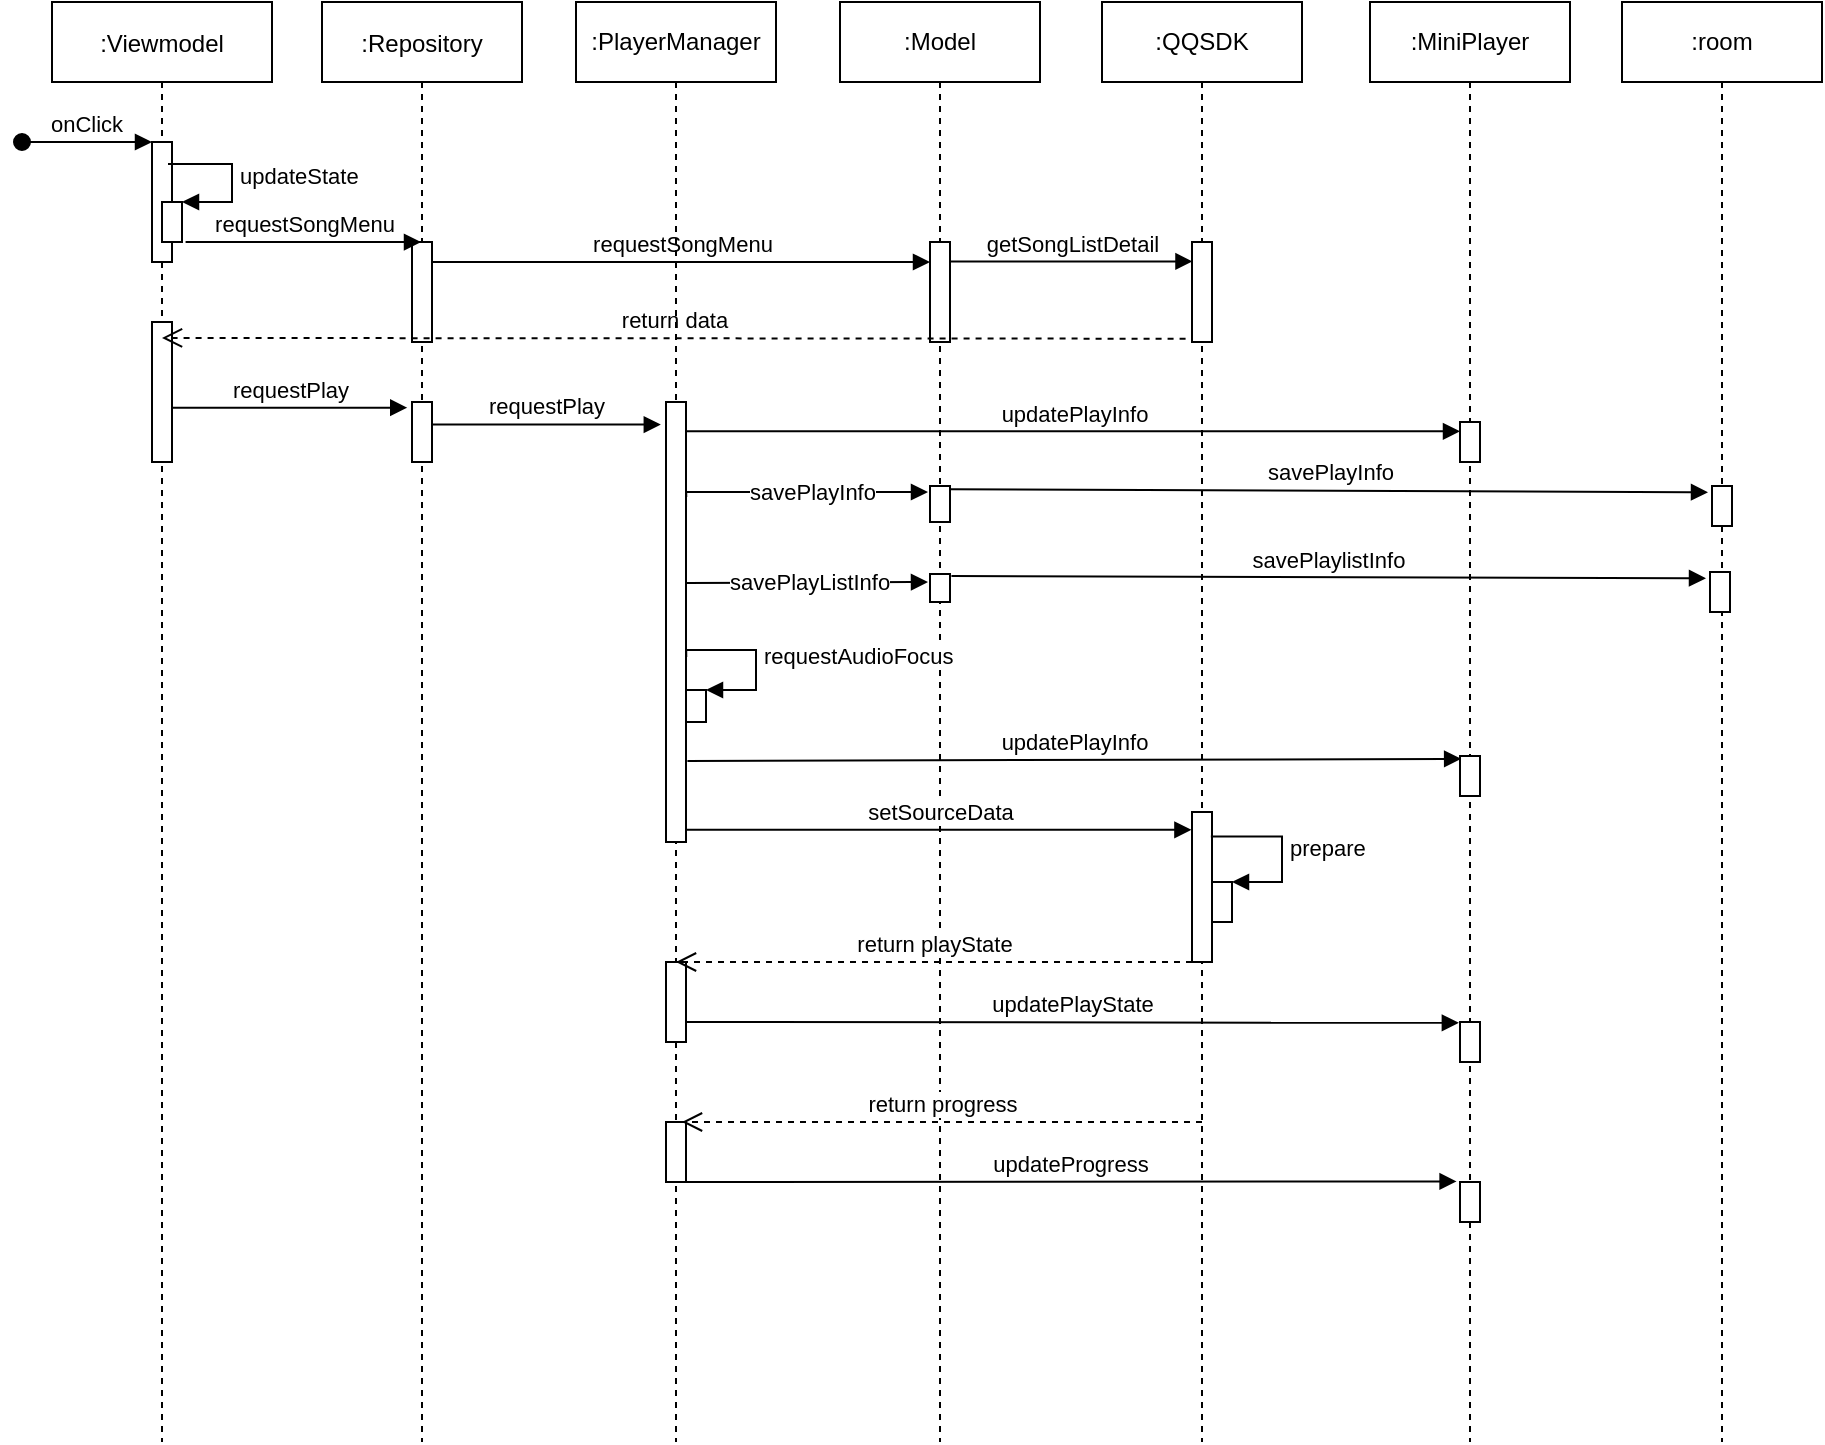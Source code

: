 <mxfile version="15.5.9" type="github">
  <diagram id="kgpKYQtTHZ0yAKxKKP6v" name="推荐歌单播放按钮">
    <mxGraphModel dx="1137" dy="648" grid="1" gridSize="10" guides="1" tooltips="1" connect="1" arrows="1" fold="1" page="1" pageScale="1" pageWidth="850" pageHeight="1100" math="0" shadow="0">
      <root>
        <mxCell id="0" />
        <mxCell id="1" parent="0" />
        <mxCell id="3nuBFxr9cyL0pnOWT2aG-1" value=":Viewmodel" style="shape=umlLifeline;perimeter=lifelinePerimeter;container=1;collapsible=0;recursiveResize=0;rounded=0;shadow=0;strokeWidth=1;" parent="1" vertex="1">
          <mxGeometry x="75" y="80" width="110" height="720" as="geometry" />
        </mxCell>
        <mxCell id="3nuBFxr9cyL0pnOWT2aG-2" value="" style="points=[];perimeter=orthogonalPerimeter;rounded=0;shadow=0;strokeWidth=1;" parent="3nuBFxr9cyL0pnOWT2aG-1" vertex="1">
          <mxGeometry x="50" y="70" width="10" height="60" as="geometry" />
        </mxCell>
        <mxCell id="3nuBFxr9cyL0pnOWT2aG-3" value="onClick" style="verticalAlign=bottom;startArrow=oval;endArrow=block;startSize=8;shadow=0;strokeWidth=1;" parent="3nuBFxr9cyL0pnOWT2aG-1" target="3nuBFxr9cyL0pnOWT2aG-2" edge="1">
          <mxGeometry relative="1" as="geometry">
            <mxPoint x="-15" y="70" as="sourcePoint" />
          </mxGeometry>
        </mxCell>
        <mxCell id="Qp0r34Nz9aP66fYgV8rX-2" value="" style="html=1;points=[];perimeter=orthogonalPerimeter;" parent="3nuBFxr9cyL0pnOWT2aG-1" vertex="1">
          <mxGeometry x="55" y="100" width="10" height="20" as="geometry" />
        </mxCell>
        <mxCell id="Qp0r34Nz9aP66fYgV8rX-3" value="updateState" style="edgeStyle=orthogonalEdgeStyle;html=1;align=left;spacingLeft=2;endArrow=block;rounded=0;entryX=1;entryY=0;" parent="3nuBFxr9cyL0pnOWT2aG-1" target="Qp0r34Nz9aP66fYgV8rX-2" edge="1">
          <mxGeometry relative="1" as="geometry">
            <mxPoint x="58" y="81" as="sourcePoint" />
            <Array as="points">
              <mxPoint x="90" y="81" />
              <mxPoint x="90" y="100" />
            </Array>
          </mxGeometry>
        </mxCell>
        <mxCell id="Qp0r34Nz9aP66fYgV8rX-12" value="" style="html=1;points=[];perimeter=orthogonalPerimeter;" parent="3nuBFxr9cyL0pnOWT2aG-1" vertex="1">
          <mxGeometry x="50" y="160" width="10" height="70" as="geometry" />
        </mxCell>
        <mxCell id="3nuBFxr9cyL0pnOWT2aG-5" value=":Repository" style="shape=umlLifeline;perimeter=lifelinePerimeter;container=1;collapsible=0;recursiveResize=0;rounded=0;shadow=0;strokeWidth=1;" parent="1" vertex="1">
          <mxGeometry x="210" y="80" width="100" height="720" as="geometry" />
        </mxCell>
        <mxCell id="3nuBFxr9cyL0pnOWT2aG-6" value="" style="points=[];perimeter=orthogonalPerimeter;rounded=0;shadow=0;strokeWidth=1;" parent="3nuBFxr9cyL0pnOWT2aG-5" vertex="1">
          <mxGeometry x="45" y="120" width="10" height="50" as="geometry" />
        </mxCell>
        <mxCell id="Qp0r34Nz9aP66fYgV8rX-9" value="requestSongMenu" style="html=1;verticalAlign=bottom;endArrow=block;rounded=0;" parent="3nuBFxr9cyL0pnOWT2aG-5" target="Qp0r34Nz9aP66fYgV8rX-10" edge="1">
          <mxGeometry width="80" relative="1" as="geometry">
            <mxPoint x="55" y="130" as="sourcePoint" />
            <mxPoint x="135" y="130" as="targetPoint" />
          </mxGeometry>
        </mxCell>
        <mxCell id="Qp0r34Nz9aP66fYgV8rX-16" value="" style="html=1;points=[];perimeter=orthogonalPerimeter;" parent="3nuBFxr9cyL0pnOWT2aG-5" vertex="1">
          <mxGeometry x="45" y="200" width="10" height="30" as="geometry" />
        </mxCell>
        <mxCell id="Qp0r34Nz9aP66fYgV8rX-7" value=":Model" style="shape=umlLifeline;perimeter=lifelinePerimeter;whiteSpace=wrap;html=1;container=1;collapsible=0;recursiveResize=0;outlineConnect=0;" parent="1" vertex="1">
          <mxGeometry x="469" y="80" width="100" height="720" as="geometry" />
        </mxCell>
        <mxCell id="Qp0r34Nz9aP66fYgV8rX-10" value="" style="html=1;points=[];perimeter=orthogonalPerimeter;" parent="Qp0r34Nz9aP66fYgV8rX-7" vertex="1">
          <mxGeometry x="45" y="120" width="10" height="50" as="geometry" />
        </mxCell>
        <mxCell id="TKW9vv0dUy3avXd2fPIE-1" value="" style="html=1;points=[];perimeter=orthogonalPerimeter;" vertex="1" parent="Qp0r34Nz9aP66fYgV8rX-7">
          <mxGeometry x="45" y="242" width="10" height="18" as="geometry" />
        </mxCell>
        <mxCell id="TKW9vv0dUy3avXd2fPIE-3" value="" style="html=1;points=[];perimeter=orthogonalPerimeter;" vertex="1" parent="Qp0r34Nz9aP66fYgV8rX-7">
          <mxGeometry x="45" y="286" width="10" height="14" as="geometry" />
        </mxCell>
        <mxCell id="Qp0r34Nz9aP66fYgV8rX-5" value="requestSongMenu" style="html=1;verticalAlign=bottom;endArrow=block;rounded=0;exitX=1.179;exitY=1.003;exitDx=0;exitDy=0;exitPerimeter=0;" parent="1" source="Qp0r34Nz9aP66fYgV8rX-2" target="3nuBFxr9cyL0pnOWT2aG-5" edge="1">
          <mxGeometry relative="1" as="geometry">
            <mxPoint x="99" y="210" as="sourcePoint" />
            <mxPoint x="269.0" y="210.0" as="targetPoint" />
          </mxGeometry>
        </mxCell>
        <mxCell id="Qp0r34Nz9aP66fYgV8rX-11" value="return data" style="html=1;verticalAlign=bottom;endArrow=open;dashed=1;endSize=8;rounded=0;exitX=-0.321;exitY=0.967;exitDx=0;exitDy=0;exitPerimeter=0;entryX=0.5;entryY=0.114;entryDx=0;entryDy=0;entryPerimeter=0;" parent="1" source="Qp0r34Nz9aP66fYgV8rX-21" target="Qp0r34Nz9aP66fYgV8rX-12" edge="1">
          <mxGeometry relative="1" as="geometry">
            <mxPoint x="480" y="270" as="sourcePoint" />
            <mxPoint x="140" y="248" as="targetPoint" />
          </mxGeometry>
        </mxCell>
        <mxCell id="Qp0r34Nz9aP66fYgV8rX-13" value=":PlayerManager" style="shape=umlLifeline;perimeter=lifelinePerimeter;whiteSpace=wrap;html=1;container=1;collapsible=0;recursiveResize=0;outlineConnect=0;" parent="1" vertex="1">
          <mxGeometry x="337" y="80" width="100" height="720" as="geometry" />
        </mxCell>
        <mxCell id="Qp0r34Nz9aP66fYgV8rX-19" value="" style="html=1;points=[];perimeter=orthogonalPerimeter;" parent="Qp0r34Nz9aP66fYgV8rX-13" vertex="1">
          <mxGeometry x="45" y="200" width="10" height="220" as="geometry" />
        </mxCell>
        <mxCell id="Qp0r34Nz9aP66fYgV8rX-24" value="updatePlayInfo" style="html=1;verticalAlign=bottom;endArrow=block;rounded=0;" parent="Qp0r34Nz9aP66fYgV8rX-13" target="Qp0r34Nz9aP66fYgV8rX-25" edge="1">
          <mxGeometry width="80" relative="1" as="geometry">
            <mxPoint x="55" y="214.66" as="sourcePoint" />
            <mxPoint x="446.5" y="214.66" as="targetPoint" />
          </mxGeometry>
        </mxCell>
        <mxCell id="Qp0r34Nz9aP66fYgV8rX-29" value="" style="html=1;points=[];perimeter=orthogonalPerimeter;" parent="Qp0r34Nz9aP66fYgV8rX-13" vertex="1">
          <mxGeometry x="55" y="344" width="10" height="16" as="geometry" />
        </mxCell>
        <mxCell id="Qp0r34Nz9aP66fYgV8rX-30" value="requestAudioFocus" style="edgeStyle=orthogonalEdgeStyle;html=1;align=left;spacingLeft=2;endArrow=block;rounded=0;entryX=1;entryY=0;exitX=1.014;exitY=0.311;exitDx=0;exitDy=0;exitPerimeter=0;" parent="Qp0r34Nz9aP66fYgV8rX-13" target="Qp0r34Nz9aP66fYgV8rX-29" edge="1">
          <mxGeometry relative="1" as="geometry">
            <mxPoint x="55.14" y="327.54" as="sourcePoint" />
            <Array as="points">
              <mxPoint x="55" y="324" />
              <mxPoint x="90" y="324" />
              <mxPoint x="90" y="344" />
            </Array>
          </mxGeometry>
        </mxCell>
        <mxCell id="TKW9vv0dUy3avXd2fPIE-17" value="" style="html=1;points=[];perimeter=orthogonalPerimeter;" vertex="1" parent="Qp0r34Nz9aP66fYgV8rX-13">
          <mxGeometry x="45" y="480" width="10" height="40" as="geometry" />
        </mxCell>
        <mxCell id="TKW9vv0dUy3avXd2fPIE-18" value="updatePlayState" style="html=1;verticalAlign=bottom;endArrow=block;rounded=0;entryX=-0.057;entryY=0.021;entryDx=0;entryDy=0;entryPerimeter=0;" edge="1" parent="Qp0r34Nz9aP66fYgV8rX-13" target="TKW9vv0dUy3avXd2fPIE-19">
          <mxGeometry width="80" relative="1" as="geometry">
            <mxPoint x="55" y="510" as="sourcePoint" />
            <mxPoint x="135" y="510" as="targetPoint" />
          </mxGeometry>
        </mxCell>
        <mxCell id="TKW9vv0dUy3avXd2fPIE-22" value="" style="html=1;points=[];perimeter=orthogonalPerimeter;" vertex="1" parent="Qp0r34Nz9aP66fYgV8rX-13">
          <mxGeometry x="45" y="560" width="10" height="30" as="geometry" />
        </mxCell>
        <mxCell id="TKW9vv0dUy3avXd2fPIE-25" value="updateProgress" style="html=1;verticalAlign=bottom;endArrow=block;rounded=0;entryX=-0.171;entryY=-0.014;entryDx=0;entryDy=0;entryPerimeter=0;" edge="1" parent="Qp0r34Nz9aP66fYgV8rX-13" target="TKW9vv0dUy3avXd2fPIE-24">
          <mxGeometry width="80" relative="1" as="geometry">
            <mxPoint x="55" y="590" as="sourcePoint" />
            <mxPoint x="135" y="590" as="targetPoint" />
          </mxGeometry>
        </mxCell>
        <mxCell id="Qp0r34Nz9aP66fYgV8rX-17" value="requestPlay" style="html=1;verticalAlign=bottom;endArrow=block;rounded=0;entryX=-0.238;entryY=0.094;entryDx=0;entryDy=0;entryPerimeter=0;" parent="1" source="Qp0r34Nz9aP66fYgV8rX-12" target="Qp0r34Nz9aP66fYgV8rX-16" edge="1">
          <mxGeometry width="80" relative="1" as="geometry">
            <mxPoint x="400" y="270" as="sourcePoint" />
            <mxPoint x="480" y="270" as="targetPoint" />
          </mxGeometry>
        </mxCell>
        <mxCell id="Qp0r34Nz9aP66fYgV8rX-18" value="requestPlay" style="html=1;verticalAlign=bottom;endArrow=block;rounded=0;entryX=-0.259;entryY=0.105;entryDx=0;entryDy=0;entryPerimeter=0;" parent="1" edge="1">
          <mxGeometry width="80" relative="1" as="geometry">
            <mxPoint x="265" y="291.3" as="sourcePoint" />
            <mxPoint x="379.41" y="291.3" as="targetPoint" />
          </mxGeometry>
        </mxCell>
        <mxCell id="Qp0r34Nz9aP66fYgV8rX-20" value=":QQSDK" style="shape=umlLifeline;perimeter=lifelinePerimeter;whiteSpace=wrap;html=1;container=1;collapsible=0;recursiveResize=0;outlineConnect=0;" parent="1" vertex="1">
          <mxGeometry x="600" y="80" width="100" height="720" as="geometry" />
        </mxCell>
        <mxCell id="Qp0r34Nz9aP66fYgV8rX-21" value="" style="html=1;points=[];perimeter=orthogonalPerimeter;" parent="Qp0r34Nz9aP66fYgV8rX-20" vertex="1">
          <mxGeometry x="45" y="120" width="10" height="50" as="geometry" />
        </mxCell>
        <mxCell id="TKW9vv0dUy3avXd2fPIE-11" value="" style="html=1;points=[];perimeter=orthogonalPerimeter;" vertex="1" parent="Qp0r34Nz9aP66fYgV8rX-20">
          <mxGeometry x="45" y="405" width="10" height="75" as="geometry" />
        </mxCell>
        <mxCell id="TKW9vv0dUy3avXd2fPIE-14" value="" style="html=1;points=[];perimeter=orthogonalPerimeter;" vertex="1" parent="Qp0r34Nz9aP66fYgV8rX-20">
          <mxGeometry x="55" y="440" width="10" height="20" as="geometry" />
        </mxCell>
        <mxCell id="TKW9vv0dUy3avXd2fPIE-15" value="prepare" style="edgeStyle=orthogonalEdgeStyle;html=1;align=left;spacingLeft=2;endArrow=block;rounded=0;entryX=1;entryY=0;exitX=0.943;exitY=0.164;exitDx=0;exitDy=0;exitPerimeter=0;" edge="1" target="TKW9vv0dUy3avXd2fPIE-14" parent="Qp0r34Nz9aP66fYgV8rX-20" source="TKW9vv0dUy3avXd2fPIE-11">
          <mxGeometry relative="1" as="geometry">
            <mxPoint x="85" y="410" as="sourcePoint" />
            <Array as="points">
              <mxPoint x="90" y="417" />
              <mxPoint x="90" y="440" />
            </Array>
          </mxGeometry>
        </mxCell>
        <mxCell id="TKW9vv0dUy3avXd2fPIE-16" value="return playState" style="html=1;verticalAlign=bottom;endArrow=open;dashed=1;endSize=8;rounded=0;" edge="1" parent="Qp0r34Nz9aP66fYgV8rX-20" target="Qp0r34Nz9aP66fYgV8rX-13">
          <mxGeometry relative="1" as="geometry">
            <mxPoint x="45" y="480" as="sourcePoint" />
            <mxPoint x="-35" y="480" as="targetPoint" />
          </mxGeometry>
        </mxCell>
        <mxCell id="Qp0r34Nz9aP66fYgV8rX-22" value="getSongListDetail" style="html=1;verticalAlign=bottom;endArrow=block;rounded=0;entryX=0.024;entryY=0.194;entryDx=0;entryDy=0;entryPerimeter=0;" parent="1" source="Qp0r34Nz9aP66fYgV8rX-10" target="Qp0r34Nz9aP66fYgV8rX-21" edge="1">
          <mxGeometry width="80" relative="1" as="geometry">
            <mxPoint x="540" y="210" as="sourcePoint" />
            <mxPoint x="620" y="210" as="targetPoint" />
          </mxGeometry>
        </mxCell>
        <mxCell id="Qp0r34Nz9aP66fYgV8rX-23" value=":MiniPlayer" style="shape=umlLifeline;perimeter=lifelinePerimeter;whiteSpace=wrap;html=1;container=1;collapsible=0;recursiveResize=0;outlineConnect=0;" parent="1" vertex="1">
          <mxGeometry x="734" y="80" width="100" height="720" as="geometry" />
        </mxCell>
        <mxCell id="Qp0r34Nz9aP66fYgV8rX-25" value="" style="html=1;points=[];perimeter=orthogonalPerimeter;" parent="Qp0r34Nz9aP66fYgV8rX-23" vertex="1">
          <mxGeometry x="45" y="210" width="10" height="20" as="geometry" />
        </mxCell>
        <mxCell id="TKW9vv0dUy3avXd2fPIE-13" value="" style="html=1;points=[];perimeter=orthogonalPerimeter;" vertex="1" parent="Qp0r34Nz9aP66fYgV8rX-23">
          <mxGeometry x="45" y="377" width="10" height="20" as="geometry" />
        </mxCell>
        <mxCell id="TKW9vv0dUy3avXd2fPIE-19" value="" style="html=1;points=[];perimeter=orthogonalPerimeter;" vertex="1" parent="Qp0r34Nz9aP66fYgV8rX-23">
          <mxGeometry x="45" y="510" width="10" height="20" as="geometry" />
        </mxCell>
        <mxCell id="TKW9vv0dUy3avXd2fPIE-24" value="" style="html=1;points=[];perimeter=orthogonalPerimeter;" vertex="1" parent="Qp0r34Nz9aP66fYgV8rX-23">
          <mxGeometry x="45" y="590" width="10" height="20" as="geometry" />
        </mxCell>
        <mxCell id="TKW9vv0dUy3avXd2fPIE-2" value="savePlayInfo" style="edgeStyle=orthogonalEdgeStyle;html=1;align=left;spacingLeft=2;endArrow=block;rounded=0;exitX=1.014;exitY=0.311;exitDx=0;exitDy=0;exitPerimeter=0;" edge="1" parent="1">
          <mxGeometry x="-0.51" relative="1" as="geometry">
            <mxPoint x="392.14" y="327.54" as="sourcePoint" />
            <Array as="points">
              <mxPoint x="392" y="325" />
              <mxPoint x="513" y="325" />
            </Array>
            <mxPoint x="513" y="325" as="targetPoint" />
            <mxPoint as="offset" />
          </mxGeometry>
        </mxCell>
        <mxCell id="TKW9vv0dUy3avXd2fPIE-4" value="savePlayListInfo" style="edgeStyle=orthogonalEdgeStyle;html=1;align=left;spacingLeft=2;endArrow=block;rounded=0;exitX=1.014;exitY=0.311;exitDx=0;exitDy=0;exitPerimeter=0;" edge="1" parent="1">
          <mxGeometry x="-0.704" relative="1" as="geometry">
            <mxPoint x="392.14" y="370.54" as="sourcePoint" />
            <Array as="points">
              <mxPoint x="513" y="371" />
            </Array>
            <mxPoint x="513" y="370" as="targetPoint" />
            <mxPoint as="offset" />
          </mxGeometry>
        </mxCell>
        <mxCell id="TKW9vv0dUy3avXd2fPIE-5" value=":room" style="shape=umlLifeline;perimeter=lifelinePerimeter;whiteSpace=wrap;html=1;container=1;collapsible=0;recursiveResize=0;outlineConnect=0;" vertex="1" parent="1">
          <mxGeometry x="860" y="80" width="100" height="720" as="geometry" />
        </mxCell>
        <mxCell id="TKW9vv0dUy3avXd2fPIE-6" value="" style="html=1;points=[];perimeter=orthogonalPerimeter;" vertex="1" parent="TKW9vv0dUy3avXd2fPIE-5">
          <mxGeometry x="45" y="242" width="10" height="20" as="geometry" />
        </mxCell>
        <mxCell id="TKW9vv0dUy3avXd2fPIE-7" value="savePlayInfo" style="html=1;verticalAlign=bottom;endArrow=block;rounded=0;exitX=1.014;exitY=0.087;exitDx=0;exitDy=0;exitPerimeter=0;entryX=-0.2;entryY=0.157;entryDx=0;entryDy=0;entryPerimeter=0;" edge="1" parent="1" source="TKW9vv0dUy3avXd2fPIE-1" target="TKW9vv0dUy3avXd2fPIE-6">
          <mxGeometry width="80" relative="1" as="geometry">
            <mxPoint x="490" y="320" as="sourcePoint" />
            <mxPoint x="570" y="320" as="targetPoint" />
          </mxGeometry>
        </mxCell>
        <mxCell id="TKW9vv0dUy3avXd2fPIE-8" value="" style="html=1;points=[];perimeter=orthogonalPerimeter;" vertex="1" parent="1">
          <mxGeometry x="904" y="365" width="10" height="20" as="geometry" />
        </mxCell>
        <mxCell id="TKW9vv0dUy3avXd2fPIE-9" value="savePlaylistInfo" style="html=1;verticalAlign=bottom;endArrow=block;rounded=0;exitX=1.071;exitY=0.071;exitDx=0;exitDy=0;exitPerimeter=0;entryX=-0.2;entryY=0.157;entryDx=0;entryDy=0;entryPerimeter=0;" edge="1" parent="1" target="TKW9vv0dUy3avXd2fPIE-8" source="TKW9vv0dUy3avXd2fPIE-3">
          <mxGeometry width="80" relative="1" as="geometry">
            <mxPoint x="526" y="368.15" as="sourcePoint" />
            <mxPoint x="569" y="363" as="targetPoint" />
          </mxGeometry>
        </mxCell>
        <mxCell id="TKW9vv0dUy3avXd2fPIE-10" value="setSourceData" style="html=1;verticalAlign=bottom;endArrow=block;rounded=0;entryX=-0.029;entryY=0.119;entryDx=0;entryDy=0;entryPerimeter=0;" edge="1" parent="1" source="Qp0r34Nz9aP66fYgV8rX-19" target="TKW9vv0dUy3avXd2fPIE-11">
          <mxGeometry width="80" relative="1" as="geometry">
            <mxPoint x="394" y="489" as="sourcePoint" />
            <mxPoint x="640" y="488" as="targetPoint" />
          </mxGeometry>
        </mxCell>
        <mxCell id="TKW9vv0dUy3avXd2fPIE-12" value="updatePlayInfo" style="html=1;verticalAlign=bottom;endArrow=block;rounded=0;exitX=1.071;exitY=0.816;exitDx=0;exitDy=0;exitPerimeter=0;entryX=0.057;entryY=0.071;entryDx=0;entryDy=0;entryPerimeter=0;" edge="1" parent="1" source="Qp0r34Nz9aP66fYgV8rX-19" target="TKW9vv0dUy3avXd2fPIE-13">
          <mxGeometry width="80" relative="1" as="geometry">
            <mxPoint x="460" y="460" as="sourcePoint" />
            <mxPoint x="780" y="460" as="targetPoint" />
          </mxGeometry>
        </mxCell>
        <mxCell id="TKW9vv0dUy3avXd2fPIE-21" value="return progress" style="html=1;verticalAlign=bottom;endArrow=open;dashed=1;endSize=8;rounded=0;" edge="1" parent="1">
          <mxGeometry relative="1" as="geometry">
            <mxPoint x="650" y="640" as="sourcePoint" />
            <mxPoint x="390" y="640" as="targetPoint" />
          </mxGeometry>
        </mxCell>
      </root>
    </mxGraphModel>
  </diagram>
</mxfile>
